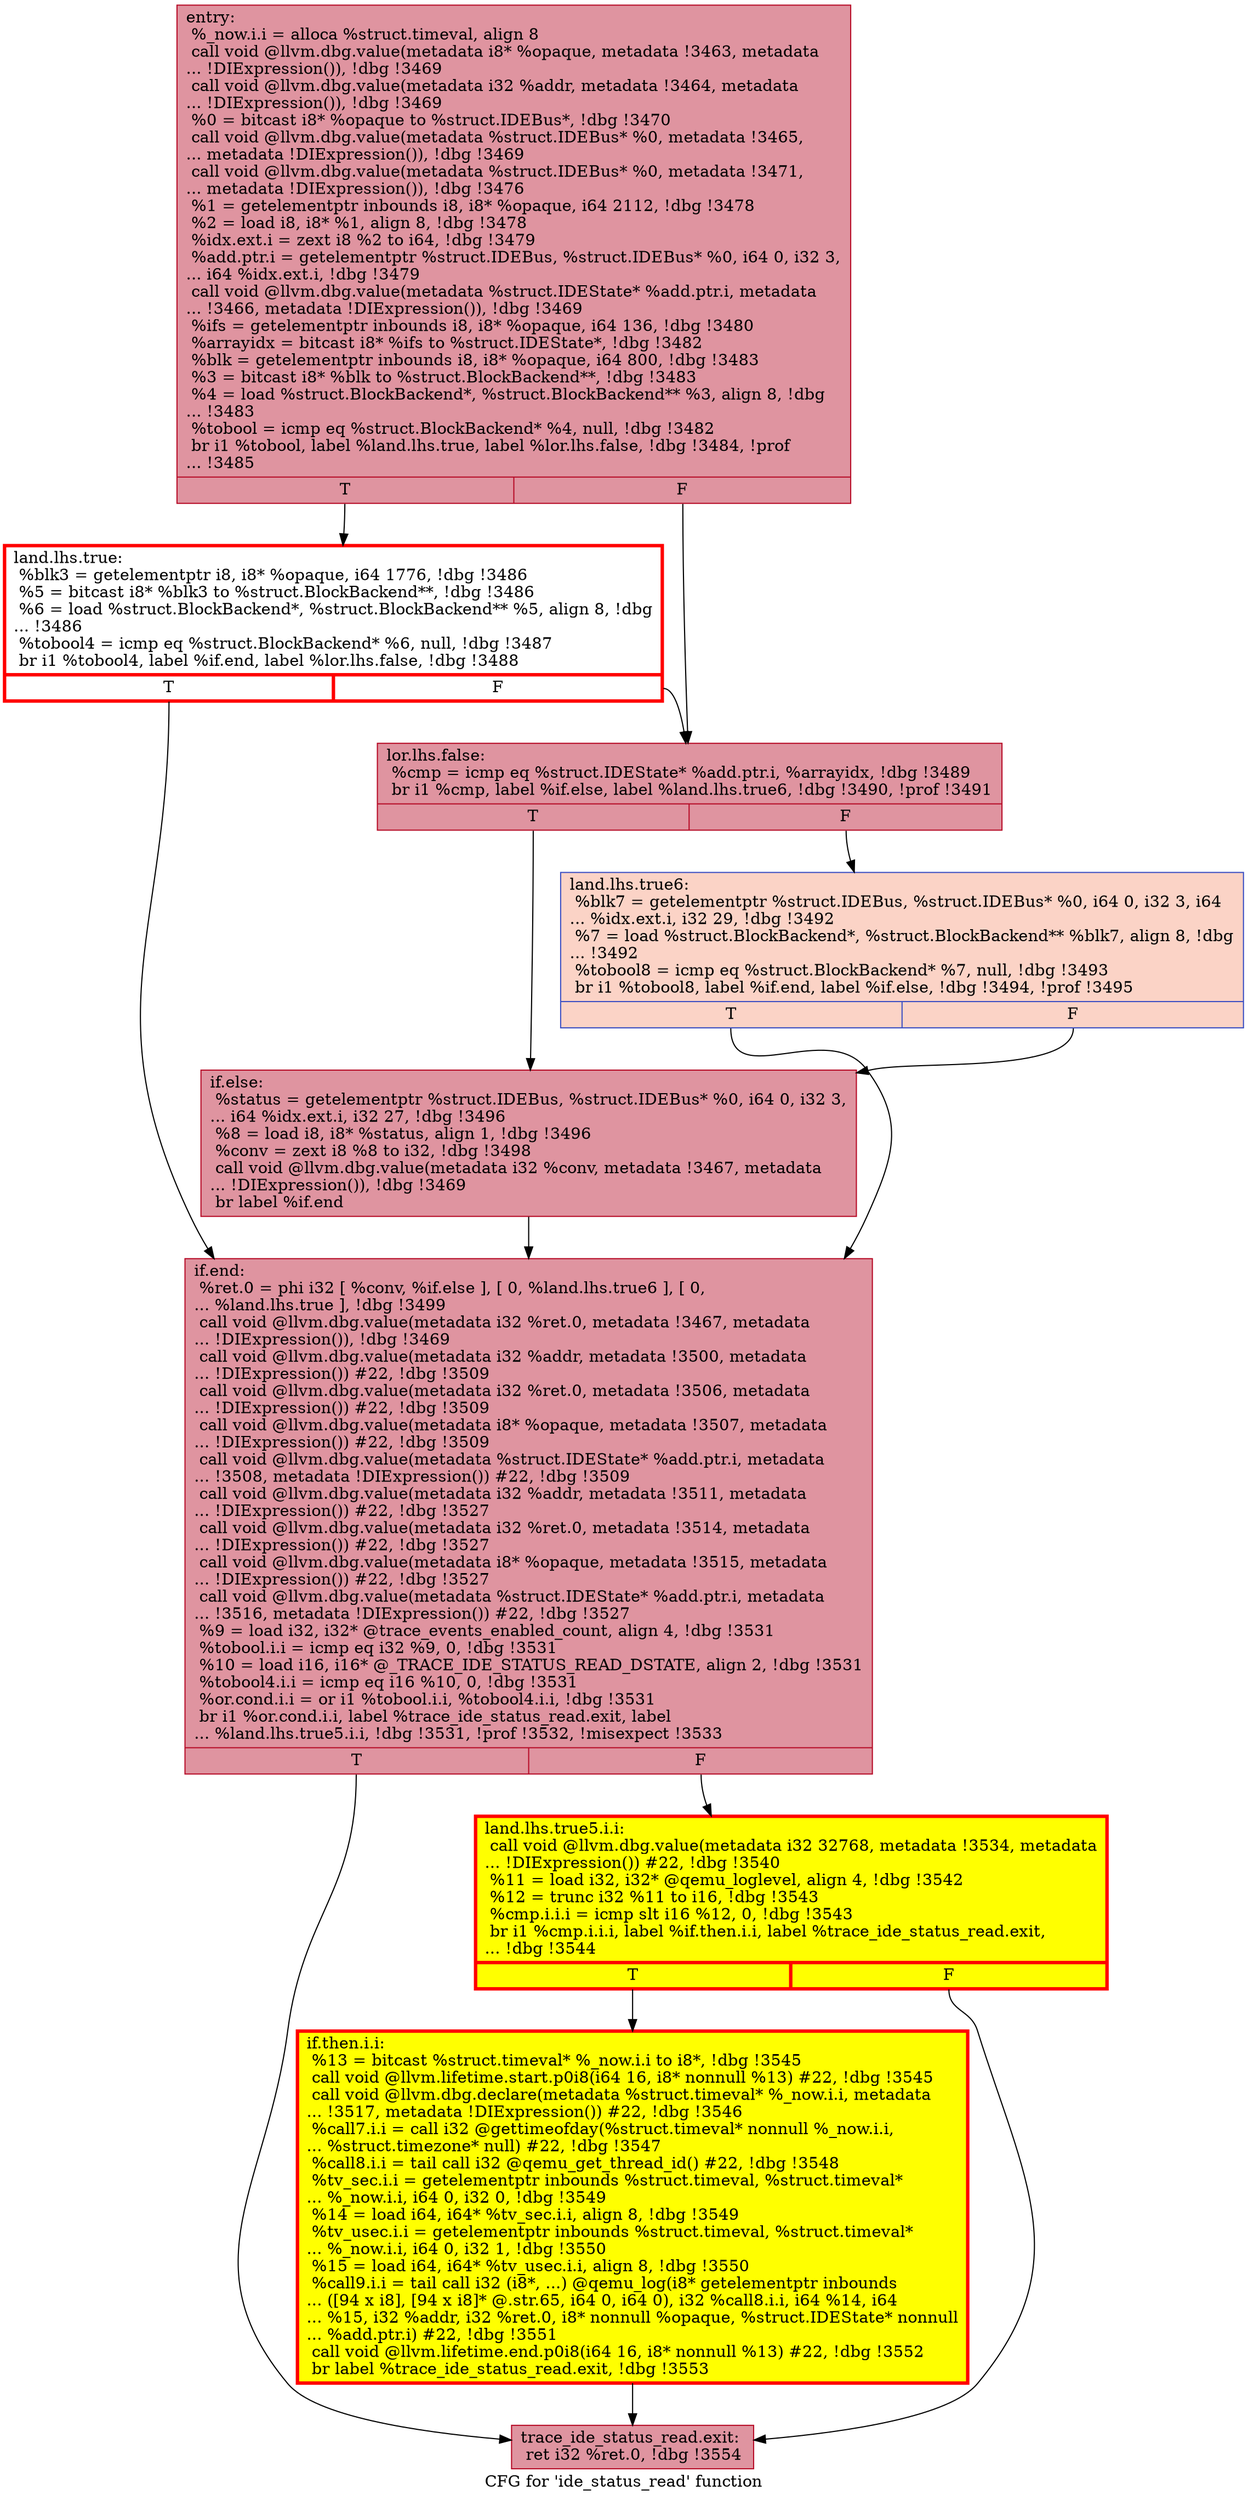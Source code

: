 digraph "CFG for 'ide_status_read' function" {
	label="CFG for 'ide_status_read' function";

	Node0x565092b94230 [shape=record,color="#b70d28ff", style=filled, fillcolor="#b70d2870",label="{entry:\l  %_now.i.i = alloca %struct.timeval, align 8\l  call void @llvm.dbg.value(metadata i8* %opaque, metadata !3463, metadata\l... !DIExpression()), !dbg !3469\l  call void @llvm.dbg.value(metadata i32 %addr, metadata !3464, metadata\l... !DIExpression()), !dbg !3469\l  %0 = bitcast i8* %opaque to %struct.IDEBus*, !dbg !3470\l  call void @llvm.dbg.value(metadata %struct.IDEBus* %0, metadata !3465,\l... metadata !DIExpression()), !dbg !3469\l  call void @llvm.dbg.value(metadata %struct.IDEBus* %0, metadata !3471,\l... metadata !DIExpression()), !dbg !3476\l  %1 = getelementptr inbounds i8, i8* %opaque, i64 2112, !dbg !3478\l  %2 = load i8, i8* %1, align 8, !dbg !3478\l  %idx.ext.i = zext i8 %2 to i64, !dbg !3479\l  %add.ptr.i = getelementptr %struct.IDEBus, %struct.IDEBus* %0, i64 0, i32 3,\l... i64 %idx.ext.i, !dbg !3479\l  call void @llvm.dbg.value(metadata %struct.IDEState* %add.ptr.i, metadata\l... !3466, metadata !DIExpression()), !dbg !3469\l  %ifs = getelementptr inbounds i8, i8* %opaque, i64 136, !dbg !3480\l  %arrayidx = bitcast i8* %ifs to %struct.IDEState*, !dbg !3482\l  %blk = getelementptr inbounds i8, i8* %opaque, i64 800, !dbg !3483\l  %3 = bitcast i8* %blk to %struct.BlockBackend**, !dbg !3483\l  %4 = load %struct.BlockBackend*, %struct.BlockBackend** %3, align 8, !dbg\l... !3483\l  %tobool = icmp eq %struct.BlockBackend* %4, null, !dbg !3482\l  br i1 %tobool, label %land.lhs.true, label %lor.lhs.false, !dbg !3484, !prof\l... !3485\l|{<s0>T|<s1>F}}"];
	Node0x565092b94230:s0 -> Node0x565092bc0050;
	Node0x565092b94230:s1 -> Node0x565092bbffa0;
	Node0x565092bc0050 [shape=record,penwidth=3.0, color="red",label="{land.lhs.true:                                    \l  %blk3 = getelementptr i8, i8* %opaque, i64 1776, !dbg !3486\l  %5 = bitcast i8* %blk3 to %struct.BlockBackend**, !dbg !3486\l  %6 = load %struct.BlockBackend*, %struct.BlockBackend** %5, align 8, !dbg\l... !3486\l  %tobool4 = icmp eq %struct.BlockBackend* %6, null, !dbg !3487\l  br i1 %tobool4, label %if.end, label %lor.lhs.false, !dbg !3488\l|{<s0>T|<s1>F}}"];
	Node0x565092bc0050:s0 -> Node0x565092bbfec0;
	Node0x565092bc0050:s1 -> Node0x565092bbffa0;
	Node0x565092bbffa0 [shape=record,color="#b70d28ff", style=filled, fillcolor="#b70d2870",label="{lor.lhs.false:                                    \l  %cmp = icmp eq %struct.IDEState* %add.ptr.i, %arrayidx, !dbg !3489\l  br i1 %cmp, label %if.else, label %land.lhs.true6, !dbg !3490, !prof !3491\l|{<s0>T|<s1>F}}"];
	Node0x565092bbffa0:s0 -> Node0x565092bbff30;
	Node0x565092bbffa0:s1 -> Node0x565092bc0e00;
	Node0x565092bc0e00 [shape=record,color="#3d50c3ff", style=filled, fillcolor="#f59c7d70",label="{land.lhs.true6:                                   \l  %blk7 = getelementptr %struct.IDEBus, %struct.IDEBus* %0, i64 0, i32 3, i64\l... %idx.ext.i, i32 29, !dbg !3492\l  %7 = load %struct.BlockBackend*, %struct.BlockBackend** %blk7, align 8, !dbg\l... !3492\l  %tobool8 = icmp eq %struct.BlockBackend* %7, null, !dbg !3493\l  br i1 %tobool8, label %if.end, label %if.else, !dbg !3494, !prof !3495\l|{<s0>T|<s1>F}}"];
	Node0x565092bc0e00:s0 -> Node0x565092bbfec0;
	Node0x565092bc0e00:s1 -> Node0x565092bbff30;
	Node0x565092bbff30 [shape=record,color="#b70d28ff", style=filled, fillcolor="#b70d2870",label="{if.else:                                          \l  %status = getelementptr %struct.IDEBus, %struct.IDEBus* %0, i64 0, i32 3,\l... i64 %idx.ext.i, i32 27, !dbg !3496\l  %8 = load i8, i8* %status, align 1, !dbg !3496\l  %conv = zext i8 %8 to i32, !dbg !3498\l  call void @llvm.dbg.value(metadata i32 %conv, metadata !3467, metadata\l... !DIExpression()), !dbg !3469\l  br label %if.end\l}"];
	Node0x565092bbff30 -> Node0x565092bbfec0;
	Node0x565092bbfec0 [shape=record,color="#b70d28ff", style=filled, fillcolor="#b70d2870",label="{if.end:                                           \l  %ret.0 = phi i32 [ %conv, %if.else ], [ 0, %land.lhs.true6 ], [ 0,\l... %land.lhs.true ], !dbg !3499\l  call void @llvm.dbg.value(metadata i32 %ret.0, metadata !3467, metadata\l... !DIExpression()), !dbg !3469\l  call void @llvm.dbg.value(metadata i32 %addr, metadata !3500, metadata\l... !DIExpression()) #22, !dbg !3509\l  call void @llvm.dbg.value(metadata i32 %ret.0, metadata !3506, metadata\l... !DIExpression()) #22, !dbg !3509\l  call void @llvm.dbg.value(metadata i8* %opaque, metadata !3507, metadata\l... !DIExpression()) #22, !dbg !3509\l  call void @llvm.dbg.value(metadata %struct.IDEState* %add.ptr.i, metadata\l... !3508, metadata !DIExpression()) #22, !dbg !3509\l  call void @llvm.dbg.value(metadata i32 %addr, metadata !3511, metadata\l... !DIExpression()) #22, !dbg !3527\l  call void @llvm.dbg.value(metadata i32 %ret.0, metadata !3514, metadata\l... !DIExpression()) #22, !dbg !3527\l  call void @llvm.dbg.value(metadata i8* %opaque, metadata !3515, metadata\l... !DIExpression()) #22, !dbg !3527\l  call void @llvm.dbg.value(metadata %struct.IDEState* %add.ptr.i, metadata\l... !3516, metadata !DIExpression()) #22, !dbg !3527\l  %9 = load i32, i32* @trace_events_enabled_count, align 4, !dbg !3531\l  %tobool.i.i = icmp eq i32 %9, 0, !dbg !3531\l  %10 = load i16, i16* @_TRACE_IDE_STATUS_READ_DSTATE, align 2, !dbg !3531\l  %tobool4.i.i = icmp eq i16 %10, 0, !dbg !3531\l  %or.cond.i.i = or i1 %tobool.i.i, %tobool4.i.i, !dbg !3531\l  br i1 %or.cond.i.i, label %trace_ide_status_read.exit, label\l... %land.lhs.true5.i.i, !dbg !3531, !prof !3532, !misexpect !3533\l|{<s0>T|<s1>F}}"];
	Node0x565092bbfec0:s0 -> Node0x565092b24ea0;
	Node0x565092bbfec0:s1 -> Node0x5650928cf880;
	Node0x5650928cf880 [shape=record,penwidth=3.0, style="filled", color="red", fillcolor="yellow",label="{land.lhs.true5.i.i:                               \l  call void @llvm.dbg.value(metadata i32 32768, metadata !3534, metadata\l... !DIExpression()) #22, !dbg !3540\l  %11 = load i32, i32* @qemu_loglevel, align 4, !dbg !3542\l  %12 = trunc i32 %11 to i16, !dbg !3543\l  %cmp.i.i.i = icmp slt i16 %12, 0, !dbg !3543\l  br i1 %cmp.i.i.i, label %if.then.i.i, label %trace_ide_status_read.exit,\l... !dbg !3544\l|{<s0>T|<s1>F}}"];
	Node0x5650928cf880:s0 -> Node0x565092cd9550;
	Node0x5650928cf880:s1 -> Node0x565092b24ea0;
	Node0x565092cd9550 [shape=record,penwidth=3.0, style="filled", color="red", fillcolor="yellow",label="{if.then.i.i:                                      \l  %13 = bitcast %struct.timeval* %_now.i.i to i8*, !dbg !3545\l  call void @llvm.lifetime.start.p0i8(i64 16, i8* nonnull %13) #22, !dbg !3545\l  call void @llvm.dbg.declare(metadata %struct.timeval* %_now.i.i, metadata\l... !3517, metadata !DIExpression()) #22, !dbg !3546\l  %call7.i.i = call i32 @gettimeofday(%struct.timeval* nonnull %_now.i.i,\l... %struct.timezone* null) #22, !dbg !3547\l  %call8.i.i = tail call i32 @qemu_get_thread_id() #22, !dbg !3548\l  %tv_sec.i.i = getelementptr inbounds %struct.timeval, %struct.timeval*\l... %_now.i.i, i64 0, i32 0, !dbg !3549\l  %14 = load i64, i64* %tv_sec.i.i, align 8, !dbg !3549\l  %tv_usec.i.i = getelementptr inbounds %struct.timeval, %struct.timeval*\l... %_now.i.i, i64 0, i32 1, !dbg !3550\l  %15 = load i64, i64* %tv_usec.i.i, align 8, !dbg !3550\l  %call9.i.i = tail call i32 (i8*, ...) @qemu_log(i8* getelementptr inbounds\l... ([94 x i8], [94 x i8]* @.str.65, i64 0, i64 0), i32 %call8.i.i, i64 %14, i64\l... %15, i32 %addr, i32 %ret.0, i8* nonnull %opaque, %struct.IDEState* nonnull\l... %add.ptr.i) #22, !dbg !3551\l  call void @llvm.lifetime.end.p0i8(i64 16, i8* nonnull %13) #22, !dbg !3552\l  br label %trace_ide_status_read.exit, !dbg !3553\l}"];
	Node0x565092cd9550 -> Node0x565092b24ea0;
	Node0x565092b24ea0 [shape=record,color="#b70d28ff", style=filled, fillcolor="#b70d2870",label="{trace_ide_status_read.exit:                       \l  ret i32 %ret.0, !dbg !3554\l}"];
}
